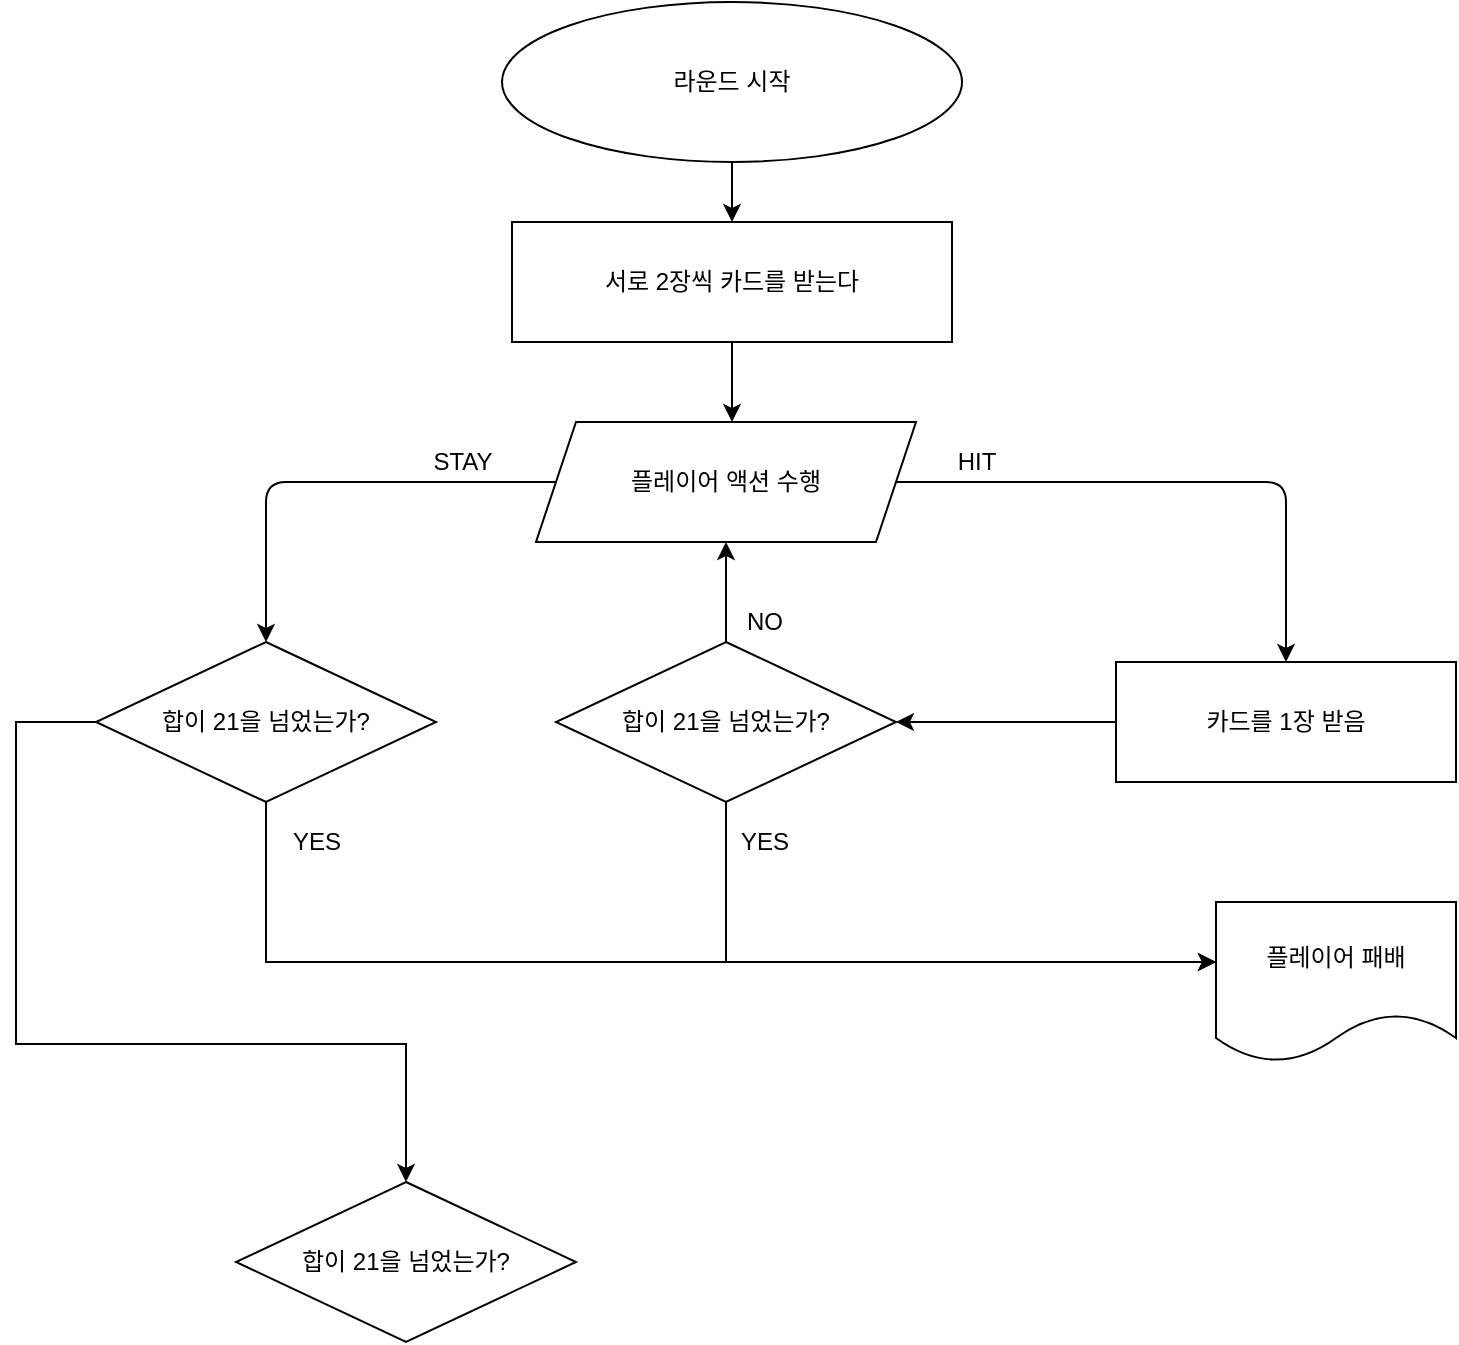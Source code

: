 <mxfile version="13.6.5" type="github">
  <diagram id="SZzoiSN_OJ3JB-Tvaes3" name="Page-1">
    <mxGraphModel dx="1422" dy="794" grid="1" gridSize="10" guides="1" tooltips="1" connect="1" arrows="1" fold="1" page="1" pageScale="1" pageWidth="827" pageHeight="1169" math="0" shadow="0">
      <root>
        <mxCell id="0" />
        <mxCell id="1" parent="0" />
        <mxCell id="bTTepjC0mgRM0_KY9mRd-34" value="" style="edgeStyle=orthogonalEdgeStyle;curved=0;rounded=1;sketch=0;orthogonalLoop=1;jettySize=auto;html=1;" parent="1" source="bTTepjC0mgRM0_KY9mRd-1" target="bTTepjC0mgRM0_KY9mRd-33" edge="1">
          <mxGeometry relative="1" as="geometry" />
        </mxCell>
        <mxCell id="bTTepjC0mgRM0_KY9mRd-1" value="라운드 시작" style="ellipse;whiteSpace=wrap;html=1;rounded=0;sketch=0;" parent="1" vertex="1">
          <mxGeometry x="283" y="10" width="230" height="80" as="geometry" />
        </mxCell>
        <mxCell id="bTTepjC0mgRM0_KY9mRd-35" value="" style="edgeStyle=orthogonalEdgeStyle;curved=0;rounded=1;sketch=0;orthogonalLoop=1;jettySize=auto;html=1;" parent="1" source="bTTepjC0mgRM0_KY9mRd-33" edge="1">
          <mxGeometry relative="1" as="geometry">
            <mxPoint x="398" y="220.0" as="targetPoint" />
          </mxGeometry>
        </mxCell>
        <mxCell id="bTTepjC0mgRM0_KY9mRd-33" value="서로 2장씩 카드를 받는다" style="rounded=0;whiteSpace=wrap;html=1;sketch=0;" parent="1" vertex="1">
          <mxGeometry x="288" y="120" width="220" height="60" as="geometry" />
        </mxCell>
        <mxCell id="bTTepjC0mgRM0_KY9mRd-68" style="edgeStyle=orthogonalEdgeStyle;curved=0;rounded=1;sketch=0;orthogonalLoop=1;jettySize=auto;html=1;" parent="1" source="bTTepjC0mgRM0_KY9mRd-58" target="bTTepjC0mgRM0_KY9mRd-65" edge="1">
          <mxGeometry relative="1" as="geometry" />
        </mxCell>
        <mxCell id="bTTepjC0mgRM0_KY9mRd-70" value="" style="edgeStyle=orthogonalEdgeStyle;curved=0;rounded=1;sketch=0;orthogonalLoop=1;jettySize=auto;html=1;" parent="1" source="bTTepjC0mgRM0_KY9mRd-58" target="bTTepjC0mgRM0_KY9mRd-69" edge="1">
          <mxGeometry relative="1" as="geometry">
            <Array as="points">
              <mxPoint x="165" y="250" />
            </Array>
          </mxGeometry>
        </mxCell>
        <mxCell id="bTTepjC0mgRM0_KY9mRd-58" value="플레이어 액션 수행" style="shape=parallelogram;perimeter=parallelogramPerimeter;whiteSpace=wrap;html=1;fixedSize=1;rounded=0;sketch=0;" parent="1" vertex="1">
          <mxGeometry x="300" y="220" width="190" height="60" as="geometry" />
        </mxCell>
        <mxCell id="PEIPbk3umkVIezuHQ5S2-3" style="edgeStyle=orthogonalEdgeStyle;rounded=0;orthogonalLoop=1;jettySize=auto;html=1;" edge="1" parent="1" source="bTTepjC0mgRM0_KY9mRd-65" target="PEIPbk3umkVIezuHQ5S2-2">
          <mxGeometry relative="1" as="geometry" />
        </mxCell>
        <mxCell id="bTTepjC0mgRM0_KY9mRd-65" value="카드를 1장 받음" style="whiteSpace=wrap;html=1;rounded=0;sketch=0;" parent="1" vertex="1">
          <mxGeometry x="590" y="340" width="170" height="60" as="geometry" />
        </mxCell>
        <mxCell id="PEIPbk3umkVIezuHQ5S2-12" style="edgeStyle=orthogonalEdgeStyle;rounded=0;orthogonalLoop=1;jettySize=auto;html=1;" edge="1" parent="1" source="bTTepjC0mgRM0_KY9mRd-69" target="PEIPbk3umkVIezuHQ5S2-6">
          <mxGeometry relative="1" as="geometry">
            <Array as="points">
              <mxPoint x="165" y="490" />
            </Array>
          </mxGeometry>
        </mxCell>
        <mxCell id="PEIPbk3umkVIezuHQ5S2-16" style="edgeStyle=orthogonalEdgeStyle;rounded=0;orthogonalLoop=1;jettySize=auto;html=1;" edge="1" parent="1" source="bTTepjC0mgRM0_KY9mRd-69" target="PEIPbk3umkVIezuHQ5S2-14">
          <mxGeometry relative="1" as="geometry">
            <mxPoint x="40" y="600" as="targetPoint" />
            <Array as="points">
              <mxPoint x="40" y="370" />
              <mxPoint x="40" y="531" />
              <mxPoint x="235" y="531" />
            </Array>
          </mxGeometry>
        </mxCell>
        <mxCell id="bTTepjC0mgRM0_KY9mRd-69" value="합이 21을 넘었는가?" style="rhombus;whiteSpace=wrap;html=1;rounded=0;sketch=0;" parent="1" vertex="1">
          <mxGeometry x="80" y="330" width="170" height="80" as="geometry" />
        </mxCell>
        <mxCell id="PEIPbk3umkVIezuHQ5S2-4" style="edgeStyle=orthogonalEdgeStyle;rounded=0;orthogonalLoop=1;jettySize=auto;html=1;" edge="1" parent="1" source="PEIPbk3umkVIezuHQ5S2-2" target="bTTepjC0mgRM0_KY9mRd-58">
          <mxGeometry relative="1" as="geometry" />
        </mxCell>
        <mxCell id="PEIPbk3umkVIezuHQ5S2-7" value="" style="edgeStyle=orthogonalEdgeStyle;rounded=0;orthogonalLoop=1;jettySize=auto;html=1;" edge="1" parent="1" source="PEIPbk3umkVIezuHQ5S2-2" target="PEIPbk3umkVIezuHQ5S2-6">
          <mxGeometry relative="1" as="geometry">
            <Array as="points">
              <mxPoint x="395" y="490" />
            </Array>
          </mxGeometry>
        </mxCell>
        <mxCell id="PEIPbk3umkVIezuHQ5S2-2" value="합이 21을 넘었는가?" style="rhombus;whiteSpace=wrap;html=1;rounded=0;sketch=0;" vertex="1" parent="1">
          <mxGeometry x="310" y="330" width="170" height="80" as="geometry" />
        </mxCell>
        <mxCell id="PEIPbk3umkVIezuHQ5S2-6" value="플레이어 패배" style="shape=document;whiteSpace=wrap;html=1;boundedLbl=1;rounded=0;sketch=0;" vertex="1" parent="1">
          <mxGeometry x="640" y="460" width="120" height="80" as="geometry" />
        </mxCell>
        <mxCell id="PEIPbk3umkVIezuHQ5S2-8" value="NO" style="text;html=1;align=center;verticalAlign=middle;resizable=0;points=[];autosize=1;" vertex="1" parent="1">
          <mxGeometry x="399" y="310" width="30" height="20" as="geometry" />
        </mxCell>
        <mxCell id="PEIPbk3umkVIezuHQ5S2-9" value="YES" style="text;html=1;align=center;verticalAlign=middle;resizable=0;points=[];autosize=1;" vertex="1" parent="1">
          <mxGeometry x="394" y="420" width="40" height="20" as="geometry" />
        </mxCell>
        <mxCell id="PEIPbk3umkVIezuHQ5S2-10" value="STAY" style="text;html=1;align=center;verticalAlign=middle;resizable=0;points=[];autosize=1;" vertex="1" parent="1">
          <mxGeometry x="238" y="230" width="50" height="20" as="geometry" />
        </mxCell>
        <mxCell id="PEIPbk3umkVIezuHQ5S2-11" value="HIT" style="text;html=1;align=center;verticalAlign=middle;resizable=0;points=[];autosize=1;" vertex="1" parent="1">
          <mxGeometry x="505" y="230" width="30" height="20" as="geometry" />
        </mxCell>
        <mxCell id="PEIPbk3umkVIezuHQ5S2-13" value="YES" style="text;html=1;align=center;verticalAlign=middle;resizable=0;points=[];autosize=1;" vertex="1" parent="1">
          <mxGeometry x="170" y="420" width="40" height="20" as="geometry" />
        </mxCell>
        <mxCell id="PEIPbk3umkVIezuHQ5S2-14" value="합이 21을 넘었는가?" style="rhombus;whiteSpace=wrap;html=1;rounded=0;sketch=0;" vertex="1" parent="1">
          <mxGeometry x="150" y="600" width="170" height="80" as="geometry" />
        </mxCell>
      </root>
    </mxGraphModel>
  </diagram>
</mxfile>
